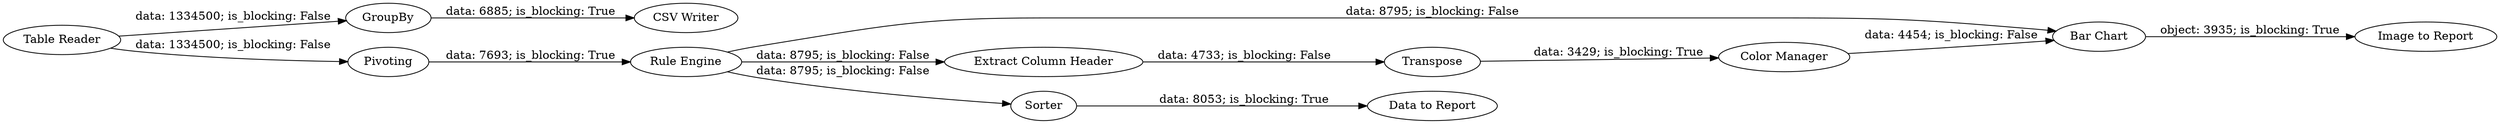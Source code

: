digraph {
	"315331163128316082_15" [label="CSV Writer"]
	"315331163128316082_16" [label="Data to Report"]
	"315331163128316082_14" [label=GroupBy]
	"315331163128316082_12" [label="Rule Engine"]
	"315331163128316082_9" [label=Transpose]
	"315331163128316082_7" [label="Bar Chart"]
	"315331163128316082_2" [label=Pivoting]
	"315331163128316082_17" [label="Image to Report"]
	"315331163128316082_8" [label="Extract Column Header"]
	"315331163128316082_13" [label="Table Reader"]
	"315331163128316082_6" [label="Color Manager"]
	"315331163128316082_4" [label=Sorter]
	"315331163128316082_6" -> "315331163128316082_7" [label="data: 4454; is_blocking: False"]
	"315331163128316082_13" -> "315331163128316082_2" [label="data: 1334500; is_blocking: False"]
	"315331163128316082_13" -> "315331163128316082_14" [label="data: 1334500; is_blocking: False"]
	"315331163128316082_12" -> "315331163128316082_8" [label="data: 8795; is_blocking: False"]
	"315331163128316082_12" -> "315331163128316082_4" [label="data: 8795; is_blocking: False"]
	"315331163128316082_7" -> "315331163128316082_17" [label="object: 3935; is_blocking: True"]
	"315331163128316082_4" -> "315331163128316082_16" [label="data: 8053; is_blocking: True"]
	"315331163128316082_12" -> "315331163128316082_7" [label="data: 8795; is_blocking: False"]
	"315331163128316082_8" -> "315331163128316082_9" [label="data: 4733; is_blocking: False"]
	"315331163128316082_14" -> "315331163128316082_15" [label="data: 6885; is_blocking: True"]
	"315331163128316082_9" -> "315331163128316082_6" [label="data: 3429; is_blocking: True"]
	"315331163128316082_2" -> "315331163128316082_12" [label="data: 7693; is_blocking: True"]
	rankdir=LR
}
